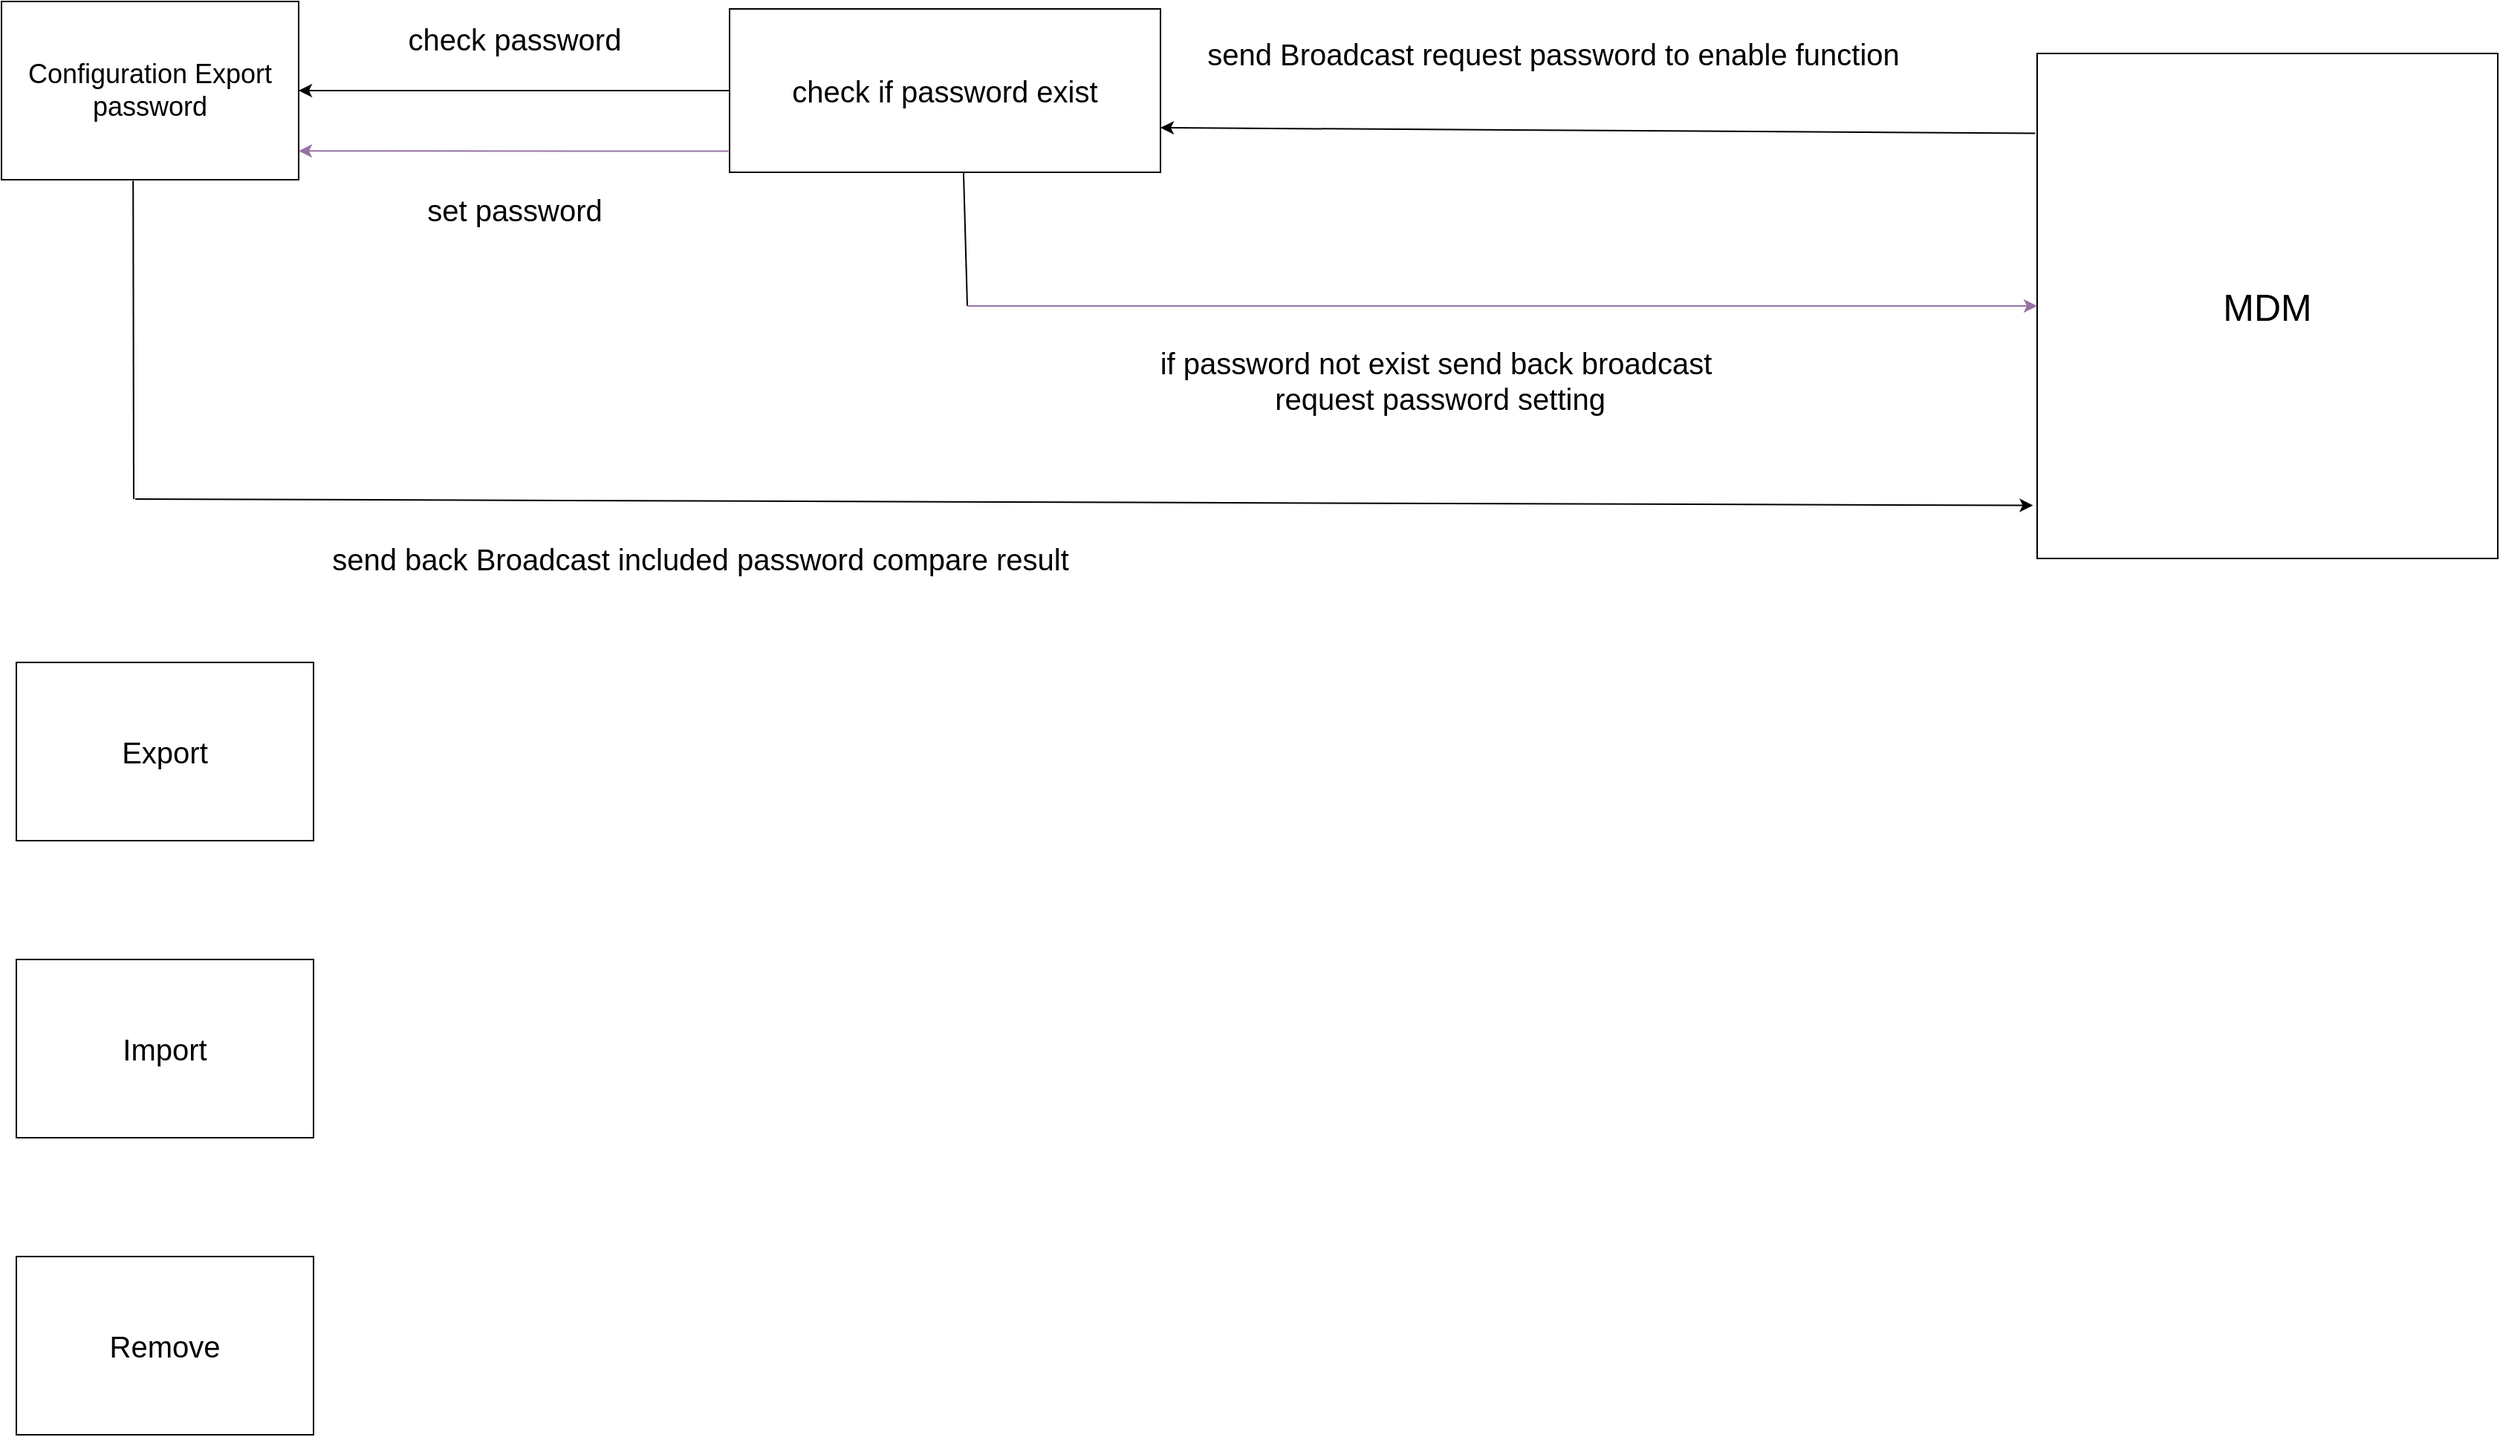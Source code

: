 <mxfile version="21.6.5" type="github">
  <diagram name="第 1 页" id="PItQMmxoQ5xieft_fqYC">
    <mxGraphModel dx="1912" dy="2211" grid="1" gridSize="10" guides="1" tooltips="1" connect="1" arrows="1" fold="1" page="1" pageScale="1" pageWidth="1920" pageHeight="1200" math="0" shadow="0">
      <root>
        <mxCell id="0" />
        <mxCell id="1" parent="0" />
        <mxCell id="sPuchfOHp-KZ45J7oCVx-1" value="&lt;font style=&quot;font-size: 18px;&quot;&gt;Configuration Export password&lt;/font&gt;" style="rounded=0;whiteSpace=wrap;html=1;" parent="1" vertex="1">
          <mxGeometry x="30" y="-645" width="200" height="120" as="geometry" />
        </mxCell>
        <mxCell id="A5CWA4rdF92DzPzr8eIe-2" value="&lt;font style=&quot;font-size: 20px;&quot;&gt;Export&lt;/font&gt;" style="rounded=0;whiteSpace=wrap;html=1;" vertex="1" parent="1">
          <mxGeometry x="40" y="-200" width="200" height="120" as="geometry" />
        </mxCell>
        <mxCell id="A5CWA4rdF92DzPzr8eIe-3" value="&lt;font style=&quot;font-size: 20px;&quot;&gt;Import&lt;/font&gt;" style="rounded=0;whiteSpace=wrap;html=1;" vertex="1" parent="1">
          <mxGeometry x="40" width="200" height="120" as="geometry" />
        </mxCell>
        <mxCell id="A5CWA4rdF92DzPzr8eIe-4" value="&lt;font style=&quot;font-size: 20px;&quot;&gt;Remove&lt;/font&gt;" style="rounded=0;whiteSpace=wrap;html=1;" vertex="1" parent="1">
          <mxGeometry x="40" y="200" width="200" height="120" as="geometry" />
        </mxCell>
        <mxCell id="A5CWA4rdF92DzPzr8eIe-5" value="&lt;font style=&quot;font-size: 25px;&quot;&gt;MDM&lt;/font&gt;" style="rounded=0;whiteSpace=wrap;html=1;" vertex="1" parent="1">
          <mxGeometry x="1400" y="-610" width="310" height="340" as="geometry" />
        </mxCell>
        <mxCell id="A5CWA4rdF92DzPzr8eIe-12" value="&lt;font style=&quot;font-size: 20px;&quot;&gt;send Broadcast request password to enable function&lt;/font&gt;" style="text;html=1;align=center;verticalAlign=middle;resizable=0;points=[];autosize=1;strokeColor=none;fillColor=none;" vertex="1" parent="1">
          <mxGeometry x="829" y="-630" width="490" height="40" as="geometry" />
        </mxCell>
        <mxCell id="A5CWA4rdF92DzPzr8eIe-13" value="&lt;font style=&quot;font-size: 20px;&quot;&gt;send back Broadcast included password compare result&lt;br&gt;&lt;/font&gt;" style="text;html=1;align=center;verticalAlign=middle;resizable=0;points=[];autosize=1;strokeColor=none;fillColor=none;" vertex="1" parent="1">
          <mxGeometry x="240" y="-290" width="520" height="40" as="geometry" />
        </mxCell>
        <mxCell id="A5CWA4rdF92DzPzr8eIe-14" value="&lt;font style=&quot;font-size: 20px;&quot;&gt;check if password exist&lt;/font&gt;" style="rounded=0;whiteSpace=wrap;html=1;" vertex="1" parent="1">
          <mxGeometry x="520" y="-640" width="290" height="110" as="geometry" />
        </mxCell>
        <mxCell id="A5CWA4rdF92DzPzr8eIe-15" value="" style="endArrow=classic;html=1;rounded=0;exitX=-0.004;exitY=0.158;exitDx=0;exitDy=0;exitPerimeter=0;" edge="1" parent="1" source="A5CWA4rdF92DzPzr8eIe-5">
          <mxGeometry width="50" height="50" relative="1" as="geometry">
            <mxPoint x="810" y="-300" as="sourcePoint" />
            <mxPoint x="810" y="-560" as="targetPoint" />
          </mxGeometry>
        </mxCell>
        <mxCell id="A5CWA4rdF92DzPzr8eIe-16" value="" style="endArrow=classic;html=1;rounded=0;exitX=0;exitY=0.5;exitDx=0;exitDy=0;entryX=1;entryY=0.5;entryDx=0;entryDy=0;" edge="1" parent="1" source="A5CWA4rdF92DzPzr8eIe-14" target="sPuchfOHp-KZ45J7oCVx-1">
          <mxGeometry width="50" height="50" relative="1" as="geometry">
            <mxPoint x="810" y="-300" as="sourcePoint" />
            <mxPoint x="320" y="-585" as="targetPoint" />
          </mxGeometry>
        </mxCell>
        <mxCell id="A5CWA4rdF92DzPzr8eIe-18" value="" style="endArrow=none;html=1;rounded=0;entryX=0.543;entryY=1.003;entryDx=0;entryDy=0;entryPerimeter=0;" edge="1" parent="1" target="A5CWA4rdF92DzPzr8eIe-14">
          <mxGeometry width="50" height="50" relative="1" as="geometry">
            <mxPoint x="680" y="-440" as="sourcePoint" />
            <mxPoint x="660" y="-520" as="targetPoint" />
          </mxGeometry>
        </mxCell>
        <mxCell id="A5CWA4rdF92DzPzr8eIe-19" value="" style="endArrow=classic;html=1;rounded=0;entryX=0;entryY=0.5;entryDx=0;entryDy=0;fillColor=#e1d5e7;strokeColor=#9673a6;" edge="1" parent="1" target="A5CWA4rdF92DzPzr8eIe-5">
          <mxGeometry width="50" height="50" relative="1" as="geometry">
            <mxPoint x="680" y="-440" as="sourcePoint" />
            <mxPoint x="860" y="-350" as="targetPoint" />
          </mxGeometry>
        </mxCell>
        <mxCell id="A5CWA4rdF92DzPzr8eIe-20" value="&lt;font style=&quot;font-size: 20px;&quot;&gt;if password not exist send back broadcast&lt;br&gt;&amp;nbsp;request password setting&lt;/font&gt;" style="text;html=1;align=center;verticalAlign=middle;resizable=0;points=[];autosize=1;strokeColor=none;fillColor=none;" vertex="1" parent="1">
          <mxGeometry x="800" y="-420" width="390" height="60" as="geometry" />
        </mxCell>
        <mxCell id="A5CWA4rdF92DzPzr8eIe-21" value="&lt;font style=&quot;font-size: 20px;&quot;&gt;check password&lt;/font&gt;" style="text;html=1;align=center;verticalAlign=middle;resizable=0;points=[];autosize=1;strokeColor=none;fillColor=none;" vertex="1" parent="1">
          <mxGeometry x="290" y="-640" width="170" height="40" as="geometry" />
        </mxCell>
        <mxCell id="A5CWA4rdF92DzPzr8eIe-22" value="" style="endArrow=none;html=1;rounded=0;entryX=0.443;entryY=1.006;entryDx=0;entryDy=0;entryPerimeter=0;" edge="1" parent="1" target="sPuchfOHp-KZ45J7oCVx-1">
          <mxGeometry width="50" height="50" relative="1" as="geometry">
            <mxPoint x="119" y="-310" as="sourcePoint" />
            <mxPoint x="860" y="-230" as="targetPoint" />
          </mxGeometry>
        </mxCell>
        <mxCell id="A5CWA4rdF92DzPzr8eIe-23" value="" style="endArrow=classic;html=1;rounded=0;entryX=-0.009;entryY=0.895;entryDx=0;entryDy=0;entryPerimeter=0;" edge="1" parent="1" target="A5CWA4rdF92DzPzr8eIe-5">
          <mxGeometry width="50" height="50" relative="1" as="geometry">
            <mxPoint x="120" y="-310" as="sourcePoint" />
            <mxPoint x="860" y="-230" as="targetPoint" />
          </mxGeometry>
        </mxCell>
        <mxCell id="A5CWA4rdF92DzPzr8eIe-24" value="" style="endArrow=classic;html=1;rounded=0;exitX=0;exitY=0.87;exitDx=0;exitDy=0;entryX=1;entryY=0.839;entryDx=0;entryDy=0;exitPerimeter=0;entryPerimeter=0;fillColor=#e1d5e7;strokeColor=#9673a6;" edge="1" parent="1" source="A5CWA4rdF92DzPzr8eIe-14" target="sPuchfOHp-KZ45J7oCVx-1">
          <mxGeometry width="50" height="50" relative="1" as="geometry">
            <mxPoint x="810" y="-460" as="sourcePoint" />
            <mxPoint x="860" y="-510" as="targetPoint" />
          </mxGeometry>
        </mxCell>
        <mxCell id="A5CWA4rdF92DzPzr8eIe-25" value="&lt;font style=&quot;font-size: 20px;&quot;&gt;set password&lt;/font&gt;" style="text;html=1;align=center;verticalAlign=middle;resizable=0;points=[];autosize=1;strokeColor=none;fillColor=none;" vertex="1" parent="1">
          <mxGeometry x="305" y="-525" width="140" height="40" as="geometry" />
        </mxCell>
      </root>
    </mxGraphModel>
  </diagram>
</mxfile>
